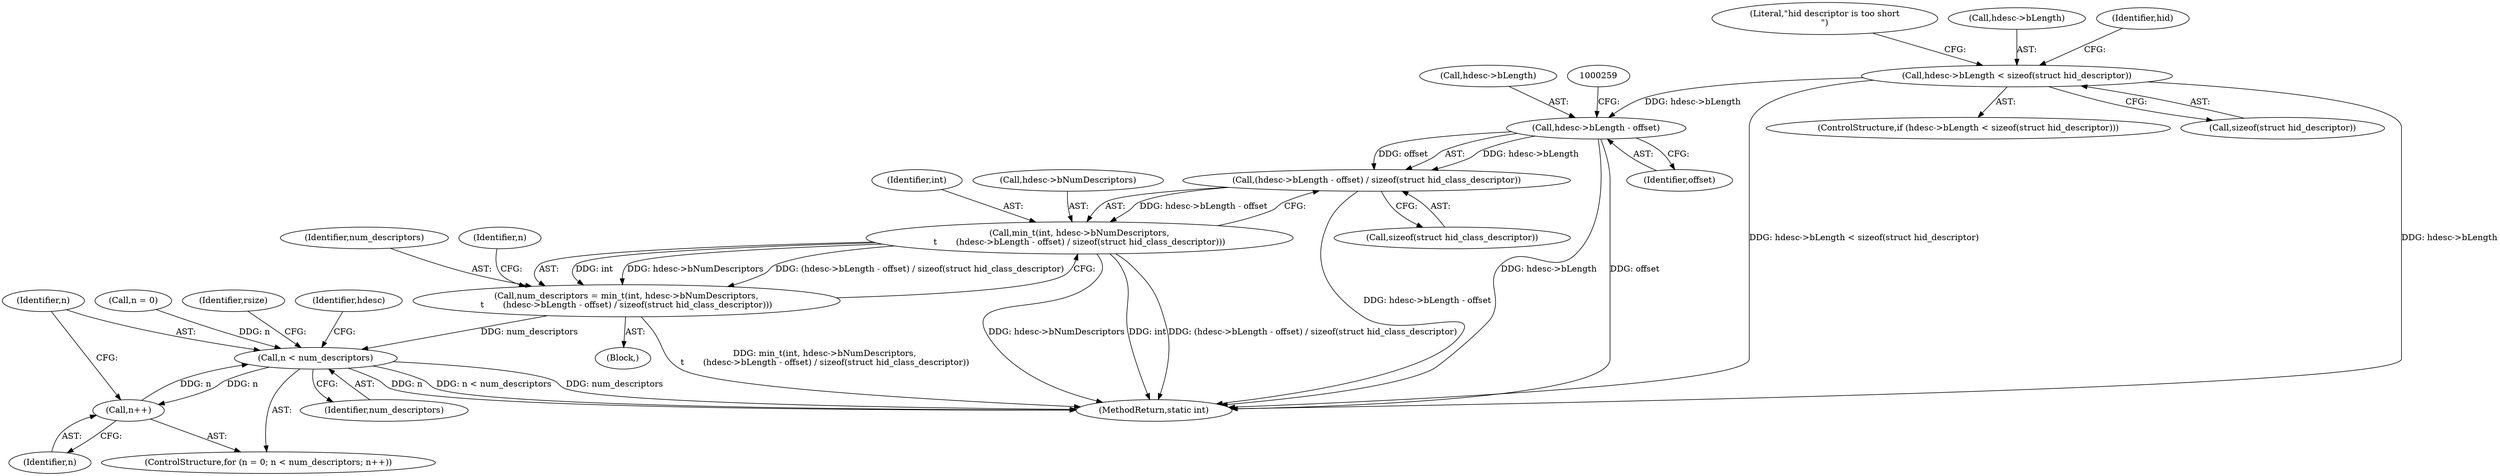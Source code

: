 digraph "0_linux_f043bfc98c193c284e2cd768fefabe18ac2fed9b@API" {
"1000218" [label="(Call,hdesc->bLength < sizeof(struct hid_descriptor))"];
"1000253" [label="(Call,hdesc->bLength - offset)"];
"1000252" [label="(Call,(hdesc->bLength - offset) / sizeof(struct hid_class_descriptor))"];
"1000247" [label="(Call,min_t(int, hdesc->bNumDescriptors,\n\t       (hdesc->bLength - offset) / sizeof(struct hid_class_descriptor)))"];
"1000245" [label="(Call,num_descriptors = min_t(int, hdesc->bNumDescriptors,\n\t       (hdesc->bLength - offset) / sizeof(struct hid_class_descriptor)))"];
"1000264" [label="(Call,n < num_descriptors)"];
"1000267" [label="(Call,n++)"];
"1000268" [label="(Identifier,n)"];
"1000260" [label="(ControlStructure,for (n = 0; n < num_descriptors; n++))"];
"1000246" [label="(Identifier,num_descriptors)"];
"1000254" [label="(Call,hdesc->bLength)"];
"1000274" [label="(Identifier,hdesc)"];
"1000217" [label="(ControlStructure,if (hdesc->bLength < sizeof(struct hid_descriptor)))"];
"1000245" [label="(Call,num_descriptors = min_t(int, hdesc->bNumDescriptors,\n\t       (hdesc->bLength - offset) / sizeof(struct hid_class_descriptor)))"];
"1000369" [label="(MethodReturn,static int)"];
"1000261" [label="(Call,n = 0)"];
"1000249" [label="(Call,hdesc->bNumDescriptors)"];
"1000253" [label="(Call,hdesc->bLength - offset)"];
"1000226" [label="(Literal,\"hid descriptor is too short\n\")"];
"1000218" [label="(Call,hdesc->bLength < sizeof(struct hid_descriptor))"];
"1000257" [label="(Identifier,offset)"];
"1000252" [label="(Call,(hdesc->bLength - offset) / sizeof(struct hid_class_descriptor))"];
"1000265" [label="(Identifier,n)"];
"1000262" [label="(Identifier,n)"];
"1000219" [label="(Call,hdesc->bLength)"];
"1000267" [label="(Call,n++)"];
"1000248" [label="(Identifier,int)"];
"1000264" [label="(Call,n < num_descriptors)"];
"1000232" [label="(Identifier,hid)"];
"1000258" [label="(Call,sizeof(struct hid_class_descriptor))"];
"1000222" [label="(Call,sizeof(struct hid_descriptor))"];
"1000292" [label="(Identifier,rsize)"];
"1000247" [label="(Call,min_t(int, hdesc->bNumDescriptors,\n\t       (hdesc->bLength - offset) / sizeof(struct hid_class_descriptor)))"];
"1000266" [label="(Identifier,num_descriptors)"];
"1000103" [label="(Block,)"];
"1000218" -> "1000217"  [label="AST: "];
"1000218" -> "1000222"  [label="CFG: "];
"1000219" -> "1000218"  [label="AST: "];
"1000222" -> "1000218"  [label="AST: "];
"1000226" -> "1000218"  [label="CFG: "];
"1000232" -> "1000218"  [label="CFG: "];
"1000218" -> "1000369"  [label="DDG: hdesc->bLength"];
"1000218" -> "1000369"  [label="DDG: hdesc->bLength < sizeof(struct hid_descriptor)"];
"1000218" -> "1000253"  [label="DDG: hdesc->bLength"];
"1000253" -> "1000252"  [label="AST: "];
"1000253" -> "1000257"  [label="CFG: "];
"1000254" -> "1000253"  [label="AST: "];
"1000257" -> "1000253"  [label="AST: "];
"1000259" -> "1000253"  [label="CFG: "];
"1000253" -> "1000369"  [label="DDG: hdesc->bLength"];
"1000253" -> "1000369"  [label="DDG: offset"];
"1000253" -> "1000252"  [label="DDG: hdesc->bLength"];
"1000253" -> "1000252"  [label="DDG: offset"];
"1000252" -> "1000247"  [label="AST: "];
"1000252" -> "1000258"  [label="CFG: "];
"1000258" -> "1000252"  [label="AST: "];
"1000247" -> "1000252"  [label="CFG: "];
"1000252" -> "1000369"  [label="DDG: hdesc->bLength - offset"];
"1000252" -> "1000247"  [label="DDG: hdesc->bLength - offset"];
"1000247" -> "1000245"  [label="AST: "];
"1000248" -> "1000247"  [label="AST: "];
"1000249" -> "1000247"  [label="AST: "];
"1000245" -> "1000247"  [label="CFG: "];
"1000247" -> "1000369"  [label="DDG: int"];
"1000247" -> "1000369"  [label="DDG: (hdesc->bLength - offset) / sizeof(struct hid_class_descriptor)"];
"1000247" -> "1000369"  [label="DDG: hdesc->bNumDescriptors"];
"1000247" -> "1000245"  [label="DDG: int"];
"1000247" -> "1000245"  [label="DDG: hdesc->bNumDescriptors"];
"1000247" -> "1000245"  [label="DDG: (hdesc->bLength - offset) / sizeof(struct hid_class_descriptor)"];
"1000245" -> "1000103"  [label="AST: "];
"1000246" -> "1000245"  [label="AST: "];
"1000262" -> "1000245"  [label="CFG: "];
"1000245" -> "1000369"  [label="DDG: min_t(int, hdesc->bNumDescriptors,\n\t       (hdesc->bLength - offset) / sizeof(struct hid_class_descriptor))"];
"1000245" -> "1000264"  [label="DDG: num_descriptors"];
"1000264" -> "1000260"  [label="AST: "];
"1000264" -> "1000266"  [label="CFG: "];
"1000265" -> "1000264"  [label="AST: "];
"1000266" -> "1000264"  [label="AST: "];
"1000274" -> "1000264"  [label="CFG: "];
"1000292" -> "1000264"  [label="CFG: "];
"1000264" -> "1000369"  [label="DDG: n"];
"1000264" -> "1000369"  [label="DDG: n < num_descriptors"];
"1000264" -> "1000369"  [label="DDG: num_descriptors"];
"1000267" -> "1000264"  [label="DDG: n"];
"1000261" -> "1000264"  [label="DDG: n"];
"1000264" -> "1000267"  [label="DDG: n"];
"1000267" -> "1000260"  [label="AST: "];
"1000267" -> "1000268"  [label="CFG: "];
"1000268" -> "1000267"  [label="AST: "];
"1000265" -> "1000267"  [label="CFG: "];
}
